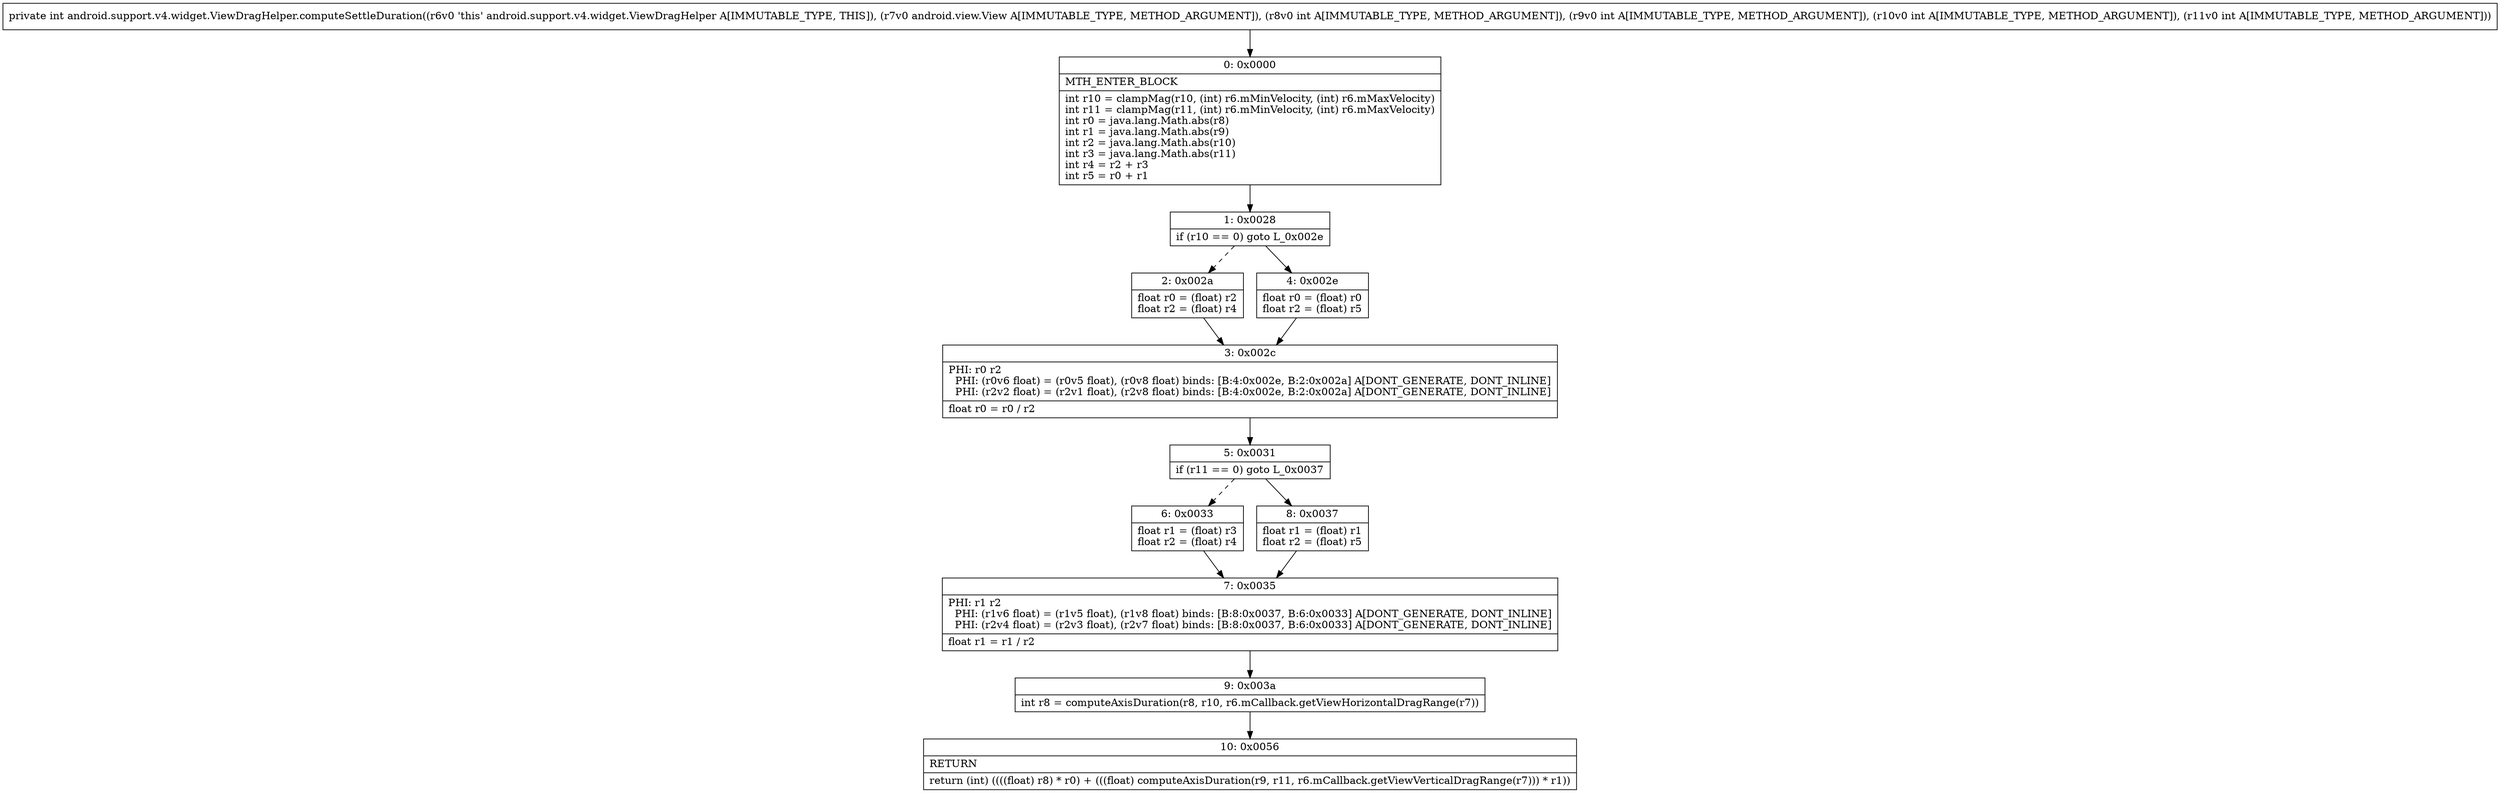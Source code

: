 digraph "CFG forandroid.support.v4.widget.ViewDragHelper.computeSettleDuration(Landroid\/view\/View;IIII)I" {
Node_0 [shape=record,label="{0\:\ 0x0000|MTH_ENTER_BLOCK\l|int r10 = clampMag(r10, (int) r6.mMinVelocity, (int) r6.mMaxVelocity)\lint r11 = clampMag(r11, (int) r6.mMinVelocity, (int) r6.mMaxVelocity)\lint r0 = java.lang.Math.abs(r8)\lint r1 = java.lang.Math.abs(r9)\lint r2 = java.lang.Math.abs(r10)\lint r3 = java.lang.Math.abs(r11)\lint r4 = r2 + r3\lint r5 = r0 + r1\l}"];
Node_1 [shape=record,label="{1\:\ 0x0028|if (r10 == 0) goto L_0x002e\l}"];
Node_2 [shape=record,label="{2\:\ 0x002a|float r0 = (float) r2\lfloat r2 = (float) r4\l}"];
Node_3 [shape=record,label="{3\:\ 0x002c|PHI: r0 r2 \l  PHI: (r0v6 float) = (r0v5 float), (r0v8 float) binds: [B:4:0x002e, B:2:0x002a] A[DONT_GENERATE, DONT_INLINE]\l  PHI: (r2v2 float) = (r2v1 float), (r2v8 float) binds: [B:4:0x002e, B:2:0x002a] A[DONT_GENERATE, DONT_INLINE]\l|float r0 = r0 \/ r2\l}"];
Node_4 [shape=record,label="{4\:\ 0x002e|float r0 = (float) r0\lfloat r2 = (float) r5\l}"];
Node_5 [shape=record,label="{5\:\ 0x0031|if (r11 == 0) goto L_0x0037\l}"];
Node_6 [shape=record,label="{6\:\ 0x0033|float r1 = (float) r3\lfloat r2 = (float) r4\l}"];
Node_7 [shape=record,label="{7\:\ 0x0035|PHI: r1 r2 \l  PHI: (r1v6 float) = (r1v5 float), (r1v8 float) binds: [B:8:0x0037, B:6:0x0033] A[DONT_GENERATE, DONT_INLINE]\l  PHI: (r2v4 float) = (r2v3 float), (r2v7 float) binds: [B:8:0x0037, B:6:0x0033] A[DONT_GENERATE, DONT_INLINE]\l|float r1 = r1 \/ r2\l}"];
Node_8 [shape=record,label="{8\:\ 0x0037|float r1 = (float) r1\lfloat r2 = (float) r5\l}"];
Node_9 [shape=record,label="{9\:\ 0x003a|int r8 = computeAxisDuration(r8, r10, r6.mCallback.getViewHorizontalDragRange(r7))\l}"];
Node_10 [shape=record,label="{10\:\ 0x0056|RETURN\l|return (int) ((((float) r8) * r0) + (((float) computeAxisDuration(r9, r11, r6.mCallback.getViewVerticalDragRange(r7))) * r1))\l}"];
MethodNode[shape=record,label="{private int android.support.v4.widget.ViewDragHelper.computeSettleDuration((r6v0 'this' android.support.v4.widget.ViewDragHelper A[IMMUTABLE_TYPE, THIS]), (r7v0 android.view.View A[IMMUTABLE_TYPE, METHOD_ARGUMENT]), (r8v0 int A[IMMUTABLE_TYPE, METHOD_ARGUMENT]), (r9v0 int A[IMMUTABLE_TYPE, METHOD_ARGUMENT]), (r10v0 int A[IMMUTABLE_TYPE, METHOD_ARGUMENT]), (r11v0 int A[IMMUTABLE_TYPE, METHOD_ARGUMENT])) }"];
MethodNode -> Node_0;
Node_0 -> Node_1;
Node_1 -> Node_2[style=dashed];
Node_1 -> Node_4;
Node_2 -> Node_3;
Node_3 -> Node_5;
Node_4 -> Node_3;
Node_5 -> Node_6[style=dashed];
Node_5 -> Node_8;
Node_6 -> Node_7;
Node_7 -> Node_9;
Node_8 -> Node_7;
Node_9 -> Node_10;
}

